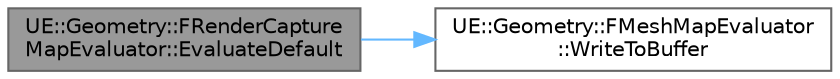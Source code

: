 digraph "UE::Geometry::FRenderCaptureMapEvaluator::EvaluateDefault"
{
 // INTERACTIVE_SVG=YES
 // LATEX_PDF_SIZE
  bgcolor="transparent";
  edge [fontname=Helvetica,fontsize=10,labelfontname=Helvetica,labelfontsize=10];
  node [fontname=Helvetica,fontsize=10,shape=box,height=0.2,width=0.4];
  rankdir="LR";
  Node1 [id="Node000001",label="UE::Geometry::FRenderCapture\lMapEvaluator::EvaluateDefault",height=0.2,width=0.4,color="gray40", fillcolor="grey60", style="filled", fontcolor="black",tooltip=" "];
  Node1 -> Node2 [id="edge1_Node000001_Node000002",color="steelblue1",style="solid",tooltip=" "];
  Node2 [id="Node000002",label="UE::Geometry::FMeshMapEvaluator\l::WriteToBuffer",height=0.2,width=0.4,color="grey40", fillcolor="white", style="filled",URL="$dc/dc5/classUE_1_1Geometry_1_1FMeshMapEvaluator.html#a8ff2e233c8c68cae911364c13dd65827",tooltip="Write float data to a float buffer and increment."];
}
